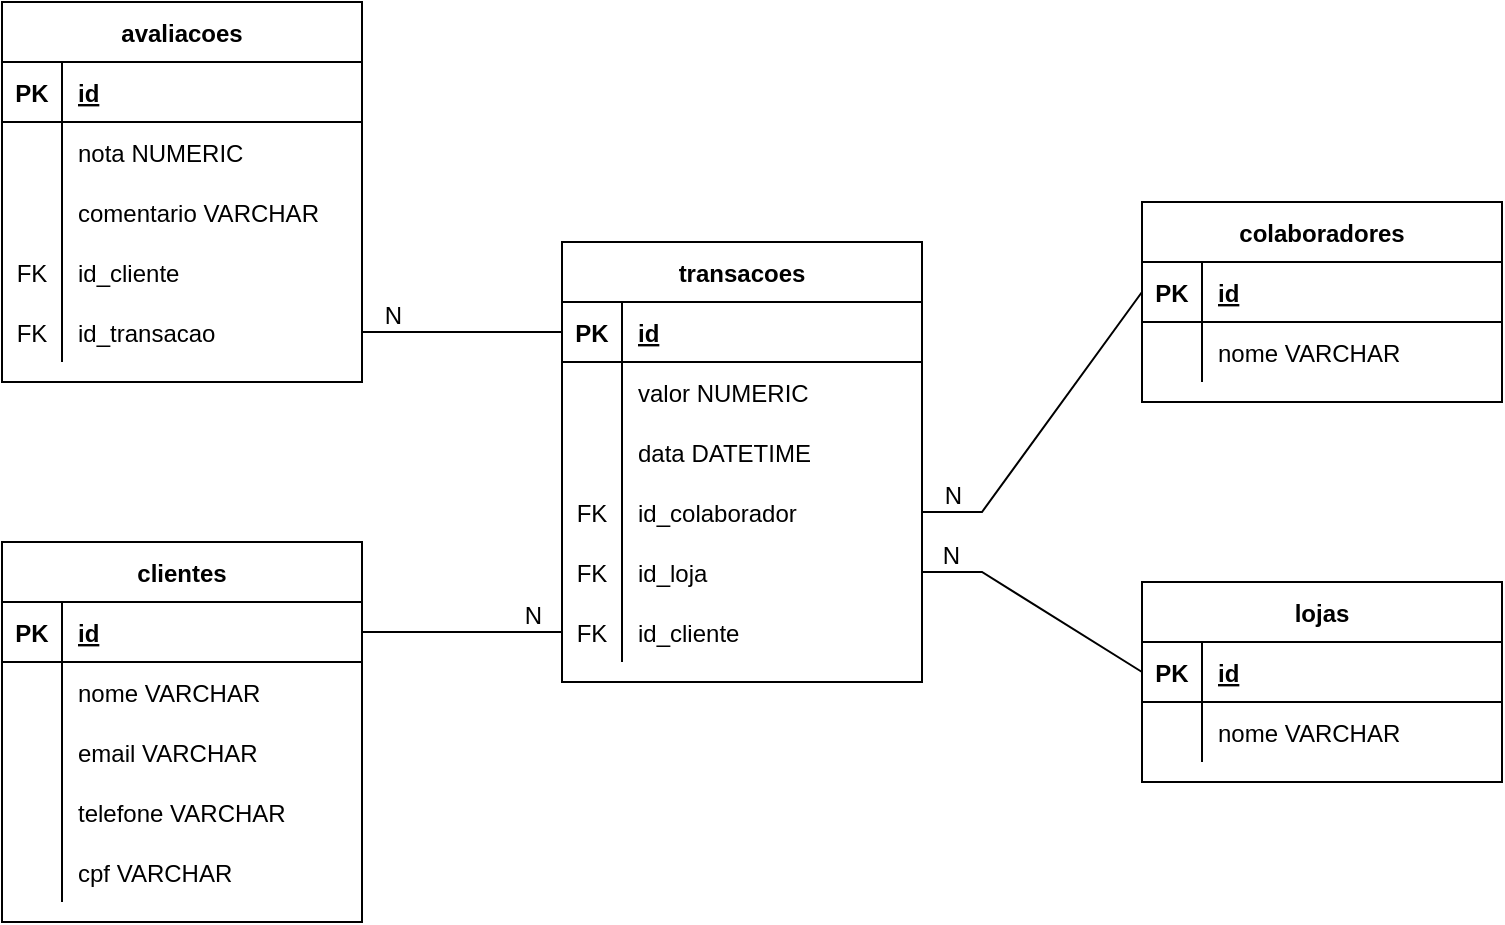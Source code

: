 <mxfile version="14.6.13" type="github"><diagram id="162VtJDNS9EKfsMY-BAC" name="Page-1"><mxGraphModel dx="981" dy="537" grid="1" gridSize="10" guides="1" tooltips="1" connect="1" arrows="1" fold="1" page="1" pageScale="1" pageWidth="850" pageHeight="1100" math="0" shadow="0"><root><mxCell id="0"/><mxCell id="1" parent="0"/><mxCell id="RYkBwZnXRwnXEVHWszVl-1" value="clientes" style="shape=table;startSize=30;container=1;collapsible=1;childLayout=tableLayout;fixedRows=1;rowLines=0;fontStyle=1;align=center;resizeLast=1;" vertex="1" parent="1"><mxGeometry x="60" y="320" width="180" height="190" as="geometry"/></mxCell><mxCell id="RYkBwZnXRwnXEVHWszVl-2" value="" style="shape=partialRectangle;collapsible=0;dropTarget=0;pointerEvents=0;fillColor=none;top=0;left=0;bottom=1;right=0;points=[[0,0.5],[1,0.5]];portConstraint=eastwest;" vertex="1" parent="RYkBwZnXRwnXEVHWszVl-1"><mxGeometry y="30" width="180" height="30" as="geometry"/></mxCell><mxCell id="RYkBwZnXRwnXEVHWszVl-3" value="PK" style="shape=partialRectangle;connectable=0;fillColor=none;top=0;left=0;bottom=0;right=0;fontStyle=1;overflow=hidden;" vertex="1" parent="RYkBwZnXRwnXEVHWszVl-2"><mxGeometry width="30" height="30" as="geometry"/></mxCell><mxCell id="RYkBwZnXRwnXEVHWszVl-4" value="id" style="shape=partialRectangle;connectable=0;fillColor=none;top=0;left=0;bottom=0;right=0;align=left;spacingLeft=6;fontStyle=5;overflow=hidden;" vertex="1" parent="RYkBwZnXRwnXEVHWszVl-2"><mxGeometry x="30" width="150" height="30" as="geometry"/></mxCell><mxCell id="RYkBwZnXRwnXEVHWszVl-5" value="" style="shape=partialRectangle;collapsible=0;dropTarget=0;pointerEvents=0;fillColor=none;top=0;left=0;bottom=0;right=0;points=[[0,0.5],[1,0.5]];portConstraint=eastwest;" vertex="1" parent="RYkBwZnXRwnXEVHWszVl-1"><mxGeometry y="60" width="180" height="30" as="geometry"/></mxCell><mxCell id="RYkBwZnXRwnXEVHWszVl-6" value="" style="shape=partialRectangle;connectable=0;fillColor=none;top=0;left=0;bottom=0;right=0;editable=1;overflow=hidden;" vertex="1" parent="RYkBwZnXRwnXEVHWszVl-5"><mxGeometry width="30" height="30" as="geometry"/></mxCell><mxCell id="RYkBwZnXRwnXEVHWszVl-7" value="nome VARCHAR" style="shape=partialRectangle;connectable=0;fillColor=none;top=0;left=0;bottom=0;right=0;align=left;spacingLeft=6;overflow=hidden;" vertex="1" parent="RYkBwZnXRwnXEVHWszVl-5"><mxGeometry x="30" width="150" height="30" as="geometry"/></mxCell><mxCell id="RYkBwZnXRwnXEVHWszVl-8" value="" style="shape=partialRectangle;collapsible=0;dropTarget=0;pointerEvents=0;fillColor=none;top=0;left=0;bottom=0;right=0;points=[[0,0.5],[1,0.5]];portConstraint=eastwest;" vertex="1" parent="RYkBwZnXRwnXEVHWszVl-1"><mxGeometry y="90" width="180" height="30" as="geometry"/></mxCell><mxCell id="RYkBwZnXRwnXEVHWszVl-9" value="" style="shape=partialRectangle;connectable=0;fillColor=none;top=0;left=0;bottom=0;right=0;editable=1;overflow=hidden;" vertex="1" parent="RYkBwZnXRwnXEVHWszVl-8"><mxGeometry width="30" height="30" as="geometry"/></mxCell><mxCell id="RYkBwZnXRwnXEVHWszVl-10" value="email VARCHAR" style="shape=partialRectangle;connectable=0;fillColor=none;top=0;left=0;bottom=0;right=0;align=left;spacingLeft=6;overflow=hidden;" vertex="1" parent="RYkBwZnXRwnXEVHWszVl-8"><mxGeometry x="30" width="150" height="30" as="geometry"/></mxCell><mxCell id="RYkBwZnXRwnXEVHWszVl-11" value="" style="shape=partialRectangle;collapsible=0;dropTarget=0;pointerEvents=0;fillColor=none;top=0;left=0;bottom=0;right=0;points=[[0,0.5],[1,0.5]];portConstraint=eastwest;" vertex="1" parent="RYkBwZnXRwnXEVHWszVl-1"><mxGeometry y="120" width="180" height="30" as="geometry"/></mxCell><mxCell id="RYkBwZnXRwnXEVHWszVl-12" value="" style="shape=partialRectangle;connectable=0;fillColor=none;top=0;left=0;bottom=0;right=0;editable=1;overflow=hidden;" vertex="1" parent="RYkBwZnXRwnXEVHWszVl-11"><mxGeometry width="30" height="30" as="geometry"/></mxCell><mxCell id="RYkBwZnXRwnXEVHWszVl-13" value="telefone VARCHAR" style="shape=partialRectangle;connectable=0;fillColor=none;top=0;left=0;bottom=0;right=0;align=left;spacingLeft=6;overflow=hidden;" vertex="1" parent="RYkBwZnXRwnXEVHWszVl-11"><mxGeometry x="30" width="150" height="30" as="geometry"/></mxCell><mxCell id="RYkBwZnXRwnXEVHWszVl-15" value="" style="shape=partialRectangle;collapsible=0;dropTarget=0;pointerEvents=0;fillColor=none;top=0;left=0;bottom=0;right=0;points=[[0,0.5],[1,0.5]];portConstraint=eastwest;" vertex="1" parent="RYkBwZnXRwnXEVHWszVl-1"><mxGeometry y="150" width="180" height="30" as="geometry"/></mxCell><mxCell id="RYkBwZnXRwnXEVHWszVl-16" value="" style="shape=partialRectangle;connectable=0;fillColor=none;top=0;left=0;bottom=0;right=0;editable=1;overflow=hidden;" vertex="1" parent="RYkBwZnXRwnXEVHWszVl-15"><mxGeometry width="30" height="30" as="geometry"/></mxCell><mxCell id="RYkBwZnXRwnXEVHWszVl-17" value="cpf VARCHAR" style="shape=partialRectangle;connectable=0;fillColor=none;top=0;left=0;bottom=0;right=0;align=left;spacingLeft=6;overflow=hidden;" vertex="1" parent="RYkBwZnXRwnXEVHWszVl-15"><mxGeometry x="30" width="150" height="30" as="geometry"/></mxCell><mxCell id="RYkBwZnXRwnXEVHWszVl-18" value="transacoes" style="shape=table;startSize=30;container=1;collapsible=1;childLayout=tableLayout;fixedRows=1;rowLines=0;fontStyle=1;align=center;resizeLast=1;" vertex="1" parent="1"><mxGeometry x="340" y="170" width="180" height="220" as="geometry"/></mxCell><mxCell id="RYkBwZnXRwnXEVHWszVl-19" value="" style="shape=partialRectangle;collapsible=0;dropTarget=0;pointerEvents=0;fillColor=none;top=0;left=0;bottom=1;right=0;points=[[0,0.5],[1,0.5]];portConstraint=eastwest;" vertex="1" parent="RYkBwZnXRwnXEVHWszVl-18"><mxGeometry y="30" width="180" height="30" as="geometry"/></mxCell><mxCell id="RYkBwZnXRwnXEVHWszVl-20" value="PK" style="shape=partialRectangle;connectable=0;fillColor=none;top=0;left=0;bottom=0;right=0;fontStyle=1;overflow=hidden;" vertex="1" parent="RYkBwZnXRwnXEVHWszVl-19"><mxGeometry width="30" height="30" as="geometry"/></mxCell><mxCell id="RYkBwZnXRwnXEVHWszVl-21" value="id" style="shape=partialRectangle;connectable=0;fillColor=none;top=0;left=0;bottom=0;right=0;align=left;spacingLeft=6;fontStyle=5;overflow=hidden;" vertex="1" parent="RYkBwZnXRwnXEVHWszVl-19"><mxGeometry x="30" width="150" height="30" as="geometry"/></mxCell><mxCell id="RYkBwZnXRwnXEVHWszVl-22" value="" style="shape=partialRectangle;collapsible=0;dropTarget=0;pointerEvents=0;fillColor=none;top=0;left=0;bottom=0;right=0;points=[[0,0.5],[1,0.5]];portConstraint=eastwest;" vertex="1" parent="RYkBwZnXRwnXEVHWszVl-18"><mxGeometry y="60" width="180" height="30" as="geometry"/></mxCell><mxCell id="RYkBwZnXRwnXEVHWszVl-23" value="" style="shape=partialRectangle;connectable=0;fillColor=none;top=0;left=0;bottom=0;right=0;editable=1;overflow=hidden;" vertex="1" parent="RYkBwZnXRwnXEVHWszVl-22"><mxGeometry width="30" height="30" as="geometry"/></mxCell><mxCell id="RYkBwZnXRwnXEVHWszVl-24" value="valor NUMERIC" style="shape=partialRectangle;connectable=0;fillColor=none;top=0;left=0;bottom=0;right=0;align=left;spacingLeft=6;overflow=hidden;" vertex="1" parent="RYkBwZnXRwnXEVHWszVl-22"><mxGeometry x="30" width="150" height="30" as="geometry"/></mxCell><mxCell id="RYkBwZnXRwnXEVHWszVl-25" value="" style="shape=partialRectangle;collapsible=0;dropTarget=0;pointerEvents=0;fillColor=none;top=0;left=0;bottom=0;right=0;points=[[0,0.5],[1,0.5]];portConstraint=eastwest;" vertex="1" parent="RYkBwZnXRwnXEVHWszVl-18"><mxGeometry y="90" width="180" height="30" as="geometry"/></mxCell><mxCell id="RYkBwZnXRwnXEVHWszVl-26" value="" style="shape=partialRectangle;connectable=0;fillColor=none;top=0;left=0;bottom=0;right=0;editable=1;overflow=hidden;" vertex="1" parent="RYkBwZnXRwnXEVHWszVl-25"><mxGeometry width="30" height="30" as="geometry"/></mxCell><mxCell id="RYkBwZnXRwnXEVHWszVl-27" value="data DATETIME" style="shape=partialRectangle;connectable=0;fillColor=none;top=0;left=0;bottom=0;right=0;align=left;spacingLeft=6;overflow=hidden;" vertex="1" parent="RYkBwZnXRwnXEVHWszVl-25"><mxGeometry x="30" width="150" height="30" as="geometry"/></mxCell><mxCell id="RYkBwZnXRwnXEVHWszVl-43" value="" style="shape=partialRectangle;collapsible=0;dropTarget=0;pointerEvents=0;fillColor=none;top=0;left=0;bottom=0;right=0;points=[[0,0.5],[1,0.5]];portConstraint=eastwest;" vertex="1" parent="RYkBwZnXRwnXEVHWszVl-18"><mxGeometry y="120" width="180" height="30" as="geometry"/></mxCell><mxCell id="RYkBwZnXRwnXEVHWszVl-44" value="FK" style="shape=partialRectangle;connectable=0;fillColor=none;top=0;left=0;bottom=0;right=0;fontStyle=0;overflow=hidden;" vertex="1" parent="RYkBwZnXRwnXEVHWszVl-43"><mxGeometry width="30" height="30" as="geometry"/></mxCell><mxCell id="RYkBwZnXRwnXEVHWszVl-45" value="id_colaborador" style="shape=partialRectangle;connectable=0;fillColor=none;top=0;left=0;bottom=0;right=0;align=left;spacingLeft=6;fontStyle=0;overflow=hidden;" vertex="1" parent="RYkBwZnXRwnXEVHWszVl-43"><mxGeometry x="30" width="150" height="30" as="geometry"/></mxCell><mxCell id="RYkBwZnXRwnXEVHWszVl-39" value="" style="shape=partialRectangle;collapsible=0;dropTarget=0;pointerEvents=0;fillColor=none;top=0;left=0;bottom=0;right=0;points=[[0,0.5],[1,0.5]];portConstraint=eastwest;" vertex="1" parent="RYkBwZnXRwnXEVHWszVl-18"><mxGeometry y="150" width="180" height="30" as="geometry"/></mxCell><mxCell id="RYkBwZnXRwnXEVHWszVl-40" value="FK" style="shape=partialRectangle;connectable=0;fillColor=none;top=0;left=0;bottom=0;right=0;fontStyle=0;overflow=hidden;" vertex="1" parent="RYkBwZnXRwnXEVHWszVl-39"><mxGeometry width="30" height="30" as="geometry"/></mxCell><mxCell id="RYkBwZnXRwnXEVHWszVl-41" value="id_loja" style="shape=partialRectangle;connectable=0;fillColor=none;top=0;left=0;bottom=0;right=0;align=left;spacingLeft=6;fontStyle=0;overflow=hidden;" vertex="1" parent="RYkBwZnXRwnXEVHWszVl-39"><mxGeometry x="30" width="150" height="30" as="geometry"/></mxCell><mxCell id="RYkBwZnXRwnXEVHWszVl-35" value="" style="shape=partialRectangle;collapsible=0;dropTarget=0;pointerEvents=0;fillColor=none;top=0;left=0;bottom=0;right=0;points=[[0,0.5],[1,0.5]];portConstraint=eastwest;" vertex="1" parent="RYkBwZnXRwnXEVHWszVl-18"><mxGeometry y="180" width="180" height="30" as="geometry"/></mxCell><mxCell id="RYkBwZnXRwnXEVHWszVl-36" value="FK" style="shape=partialRectangle;connectable=0;fillColor=none;top=0;left=0;bottom=0;right=0;fontStyle=0;overflow=hidden;" vertex="1" parent="RYkBwZnXRwnXEVHWszVl-35"><mxGeometry width="30" height="30" as="geometry"/></mxCell><mxCell id="RYkBwZnXRwnXEVHWszVl-37" value="id_cliente" style="shape=partialRectangle;connectable=0;fillColor=none;top=0;left=0;bottom=0;right=0;align=left;spacingLeft=6;fontStyle=0;overflow=hidden;" vertex="1" parent="RYkBwZnXRwnXEVHWszVl-35"><mxGeometry x="30" width="150" height="30" as="geometry"/></mxCell><mxCell id="RYkBwZnXRwnXEVHWszVl-46" value="avaliacoes" style="shape=table;startSize=30;container=1;collapsible=1;childLayout=tableLayout;fixedRows=1;rowLines=0;fontStyle=1;align=center;resizeLast=1;" vertex="1" parent="1"><mxGeometry x="60" y="50" width="180" height="190" as="geometry"/></mxCell><mxCell id="RYkBwZnXRwnXEVHWszVl-47" value="" style="shape=partialRectangle;collapsible=0;dropTarget=0;pointerEvents=0;fillColor=none;top=0;left=0;bottom=1;right=0;points=[[0,0.5],[1,0.5]];portConstraint=eastwest;" vertex="1" parent="RYkBwZnXRwnXEVHWszVl-46"><mxGeometry y="30" width="180" height="30" as="geometry"/></mxCell><mxCell id="RYkBwZnXRwnXEVHWszVl-48" value="PK" style="shape=partialRectangle;connectable=0;fillColor=none;top=0;left=0;bottom=0;right=0;fontStyle=1;overflow=hidden;" vertex="1" parent="RYkBwZnXRwnXEVHWszVl-47"><mxGeometry width="30" height="30" as="geometry"/></mxCell><mxCell id="RYkBwZnXRwnXEVHWszVl-49" value="id" style="shape=partialRectangle;connectable=0;fillColor=none;top=0;left=0;bottom=0;right=0;align=left;spacingLeft=6;fontStyle=5;overflow=hidden;" vertex="1" parent="RYkBwZnXRwnXEVHWszVl-47"><mxGeometry x="30" width="150" height="30" as="geometry"/></mxCell><mxCell id="RYkBwZnXRwnXEVHWszVl-50" value="" style="shape=partialRectangle;collapsible=0;dropTarget=0;pointerEvents=0;fillColor=none;top=0;left=0;bottom=0;right=0;points=[[0,0.5],[1,0.5]];portConstraint=eastwest;" vertex="1" parent="RYkBwZnXRwnXEVHWszVl-46"><mxGeometry y="60" width="180" height="30" as="geometry"/></mxCell><mxCell id="RYkBwZnXRwnXEVHWszVl-51" value="" style="shape=partialRectangle;connectable=0;fillColor=none;top=0;left=0;bottom=0;right=0;editable=1;overflow=hidden;" vertex="1" parent="RYkBwZnXRwnXEVHWszVl-50"><mxGeometry width="30" height="30" as="geometry"/></mxCell><mxCell id="RYkBwZnXRwnXEVHWszVl-52" value="nota NUMERIC" style="shape=partialRectangle;connectable=0;fillColor=none;top=0;left=0;bottom=0;right=0;align=left;spacingLeft=6;overflow=hidden;" vertex="1" parent="RYkBwZnXRwnXEVHWszVl-50"><mxGeometry x="30" width="150" height="30" as="geometry"/></mxCell><mxCell id="RYkBwZnXRwnXEVHWszVl-53" value="" style="shape=partialRectangle;collapsible=0;dropTarget=0;pointerEvents=0;fillColor=none;top=0;left=0;bottom=0;right=0;points=[[0,0.5],[1,0.5]];portConstraint=eastwest;" vertex="1" parent="RYkBwZnXRwnXEVHWszVl-46"><mxGeometry y="90" width="180" height="30" as="geometry"/></mxCell><mxCell id="RYkBwZnXRwnXEVHWszVl-54" value="" style="shape=partialRectangle;connectable=0;fillColor=none;top=0;left=0;bottom=0;right=0;editable=1;overflow=hidden;" vertex="1" parent="RYkBwZnXRwnXEVHWszVl-53"><mxGeometry width="30" height="30" as="geometry"/></mxCell><mxCell id="RYkBwZnXRwnXEVHWszVl-55" value="comentario VARCHAR" style="shape=partialRectangle;connectable=0;fillColor=none;top=0;left=0;bottom=0;right=0;align=left;spacingLeft=6;overflow=hidden;" vertex="1" parent="RYkBwZnXRwnXEVHWszVl-53"><mxGeometry x="30" width="150" height="30" as="geometry"/></mxCell><mxCell id="RYkBwZnXRwnXEVHWszVl-60" value="" style="shape=partialRectangle;collapsible=0;dropTarget=0;pointerEvents=0;fillColor=none;top=0;left=0;bottom=0;right=0;points=[[0,0.5],[1,0.5]];portConstraint=eastwest;" vertex="1" parent="RYkBwZnXRwnXEVHWszVl-46"><mxGeometry y="120" width="180" height="30" as="geometry"/></mxCell><mxCell id="RYkBwZnXRwnXEVHWszVl-61" value="FK" style="shape=partialRectangle;connectable=0;fillColor=none;top=0;left=0;bottom=0;right=0;fontStyle=0;overflow=hidden;" vertex="1" parent="RYkBwZnXRwnXEVHWszVl-60"><mxGeometry width="30" height="30" as="geometry"/></mxCell><mxCell id="RYkBwZnXRwnXEVHWszVl-62" value="id_cliente" style="shape=partialRectangle;connectable=0;fillColor=none;top=0;left=0;bottom=0;right=0;align=left;spacingLeft=6;fontStyle=0;overflow=hidden;" vertex="1" parent="RYkBwZnXRwnXEVHWszVl-60"><mxGeometry x="30" width="150" height="30" as="geometry"/></mxCell><mxCell id="RYkBwZnXRwnXEVHWszVl-64" value="" style="shape=partialRectangle;collapsible=0;dropTarget=0;pointerEvents=0;fillColor=none;top=0;left=0;bottom=0;right=0;points=[[0,0.5],[1,0.5]];portConstraint=eastwest;" vertex="1" parent="RYkBwZnXRwnXEVHWszVl-46"><mxGeometry y="150" width="180" height="30" as="geometry"/></mxCell><mxCell id="RYkBwZnXRwnXEVHWszVl-65" value="FK" style="shape=partialRectangle;connectable=0;fillColor=none;top=0;left=0;bottom=0;right=0;fontStyle=0;overflow=hidden;" vertex="1" parent="RYkBwZnXRwnXEVHWszVl-64"><mxGeometry width="30" height="30" as="geometry"/></mxCell><mxCell id="RYkBwZnXRwnXEVHWszVl-66" value="id_transacao" style="shape=partialRectangle;connectable=0;fillColor=none;top=0;left=0;bottom=0;right=0;align=left;spacingLeft=6;fontStyle=0;overflow=hidden;" vertex="1" parent="RYkBwZnXRwnXEVHWszVl-64"><mxGeometry x="30" width="150" height="30" as="geometry"/></mxCell><mxCell id="RYkBwZnXRwnXEVHWszVl-67" value="colaboradores" style="shape=table;startSize=30;container=1;collapsible=1;childLayout=tableLayout;fixedRows=1;rowLines=0;fontStyle=1;align=center;resizeLast=1;" vertex="1" parent="1"><mxGeometry x="630" y="150" width="180" height="100" as="geometry"/></mxCell><mxCell id="RYkBwZnXRwnXEVHWszVl-68" value="" style="shape=partialRectangle;collapsible=0;dropTarget=0;pointerEvents=0;fillColor=none;top=0;left=0;bottom=1;right=0;points=[[0,0.5],[1,0.5]];portConstraint=eastwest;" vertex="1" parent="RYkBwZnXRwnXEVHWszVl-67"><mxGeometry y="30" width="180" height="30" as="geometry"/></mxCell><mxCell id="RYkBwZnXRwnXEVHWszVl-69" value="PK" style="shape=partialRectangle;connectable=0;fillColor=none;top=0;left=0;bottom=0;right=0;fontStyle=1;overflow=hidden;" vertex="1" parent="RYkBwZnXRwnXEVHWszVl-68"><mxGeometry width="30" height="30" as="geometry"/></mxCell><mxCell id="RYkBwZnXRwnXEVHWszVl-70" value="id" style="shape=partialRectangle;connectable=0;fillColor=none;top=0;left=0;bottom=0;right=0;align=left;spacingLeft=6;fontStyle=5;overflow=hidden;" vertex="1" parent="RYkBwZnXRwnXEVHWszVl-68"><mxGeometry x="30" width="150" height="30" as="geometry"/></mxCell><mxCell id="RYkBwZnXRwnXEVHWszVl-71" value="" style="shape=partialRectangle;collapsible=0;dropTarget=0;pointerEvents=0;fillColor=none;top=0;left=0;bottom=0;right=0;points=[[0,0.5],[1,0.5]];portConstraint=eastwest;" vertex="1" parent="RYkBwZnXRwnXEVHWszVl-67"><mxGeometry y="60" width="180" height="30" as="geometry"/></mxCell><mxCell id="RYkBwZnXRwnXEVHWszVl-72" value="" style="shape=partialRectangle;connectable=0;fillColor=none;top=0;left=0;bottom=0;right=0;editable=1;overflow=hidden;" vertex="1" parent="RYkBwZnXRwnXEVHWszVl-71"><mxGeometry width="30" height="30" as="geometry"/></mxCell><mxCell id="RYkBwZnXRwnXEVHWszVl-73" value="nome VARCHAR" style="shape=partialRectangle;connectable=0;fillColor=none;top=0;left=0;bottom=0;right=0;align=left;spacingLeft=6;overflow=hidden;" vertex="1" parent="RYkBwZnXRwnXEVHWszVl-71"><mxGeometry x="30" width="150" height="30" as="geometry"/></mxCell><mxCell id="RYkBwZnXRwnXEVHWszVl-99" value="lojas" style="shape=table;startSize=30;container=1;collapsible=1;childLayout=tableLayout;fixedRows=1;rowLines=0;fontStyle=1;align=center;resizeLast=1;" vertex="1" parent="1"><mxGeometry x="630" y="340" width="180" height="100" as="geometry"/></mxCell><mxCell id="RYkBwZnXRwnXEVHWszVl-100" value="" style="shape=partialRectangle;collapsible=0;dropTarget=0;pointerEvents=0;fillColor=none;top=0;left=0;bottom=1;right=0;points=[[0,0.5],[1,0.5]];portConstraint=eastwest;" vertex="1" parent="RYkBwZnXRwnXEVHWszVl-99"><mxGeometry y="30" width="180" height="30" as="geometry"/></mxCell><mxCell id="RYkBwZnXRwnXEVHWszVl-101" value="PK" style="shape=partialRectangle;connectable=0;fillColor=none;top=0;left=0;bottom=0;right=0;fontStyle=1;overflow=hidden;" vertex="1" parent="RYkBwZnXRwnXEVHWszVl-100"><mxGeometry width="30" height="30" as="geometry"/></mxCell><mxCell id="RYkBwZnXRwnXEVHWszVl-102" value="id" style="shape=partialRectangle;connectable=0;fillColor=none;top=0;left=0;bottom=0;right=0;align=left;spacingLeft=6;fontStyle=5;overflow=hidden;" vertex="1" parent="RYkBwZnXRwnXEVHWszVl-100"><mxGeometry x="30" width="150" height="30" as="geometry"/></mxCell><mxCell id="RYkBwZnXRwnXEVHWszVl-103" value="" style="shape=partialRectangle;collapsible=0;dropTarget=0;pointerEvents=0;fillColor=none;top=0;left=0;bottom=0;right=0;points=[[0,0.5],[1,0.5]];portConstraint=eastwest;" vertex="1" parent="RYkBwZnXRwnXEVHWszVl-99"><mxGeometry y="60" width="180" height="30" as="geometry"/></mxCell><mxCell id="RYkBwZnXRwnXEVHWszVl-104" value="" style="shape=partialRectangle;connectable=0;fillColor=none;top=0;left=0;bottom=0;right=0;editable=1;overflow=hidden;" vertex="1" parent="RYkBwZnXRwnXEVHWszVl-103"><mxGeometry width="30" height="30" as="geometry"/></mxCell><mxCell id="RYkBwZnXRwnXEVHWszVl-105" value="nome VARCHAR" style="shape=partialRectangle;connectable=0;fillColor=none;top=0;left=0;bottom=0;right=0;align=left;spacingLeft=6;overflow=hidden;" vertex="1" parent="RYkBwZnXRwnXEVHWszVl-103"><mxGeometry x="30" width="150" height="30" as="geometry"/></mxCell><mxCell id="RYkBwZnXRwnXEVHWszVl-106" value="" style="endArrow=none;html=1;rounded=0;entryX=1;entryY=0.5;entryDx=0;entryDy=0;exitX=0;exitY=0.5;exitDx=0;exitDy=0;" edge="1" parent="1" source="RYkBwZnXRwnXEVHWszVl-100" target="RYkBwZnXRwnXEVHWszVl-39"><mxGeometry relative="1" as="geometry"><mxPoint x="360" y="280" as="sourcePoint"/><mxPoint x="520" y="280" as="targetPoint"/><Array as="points"><mxPoint x="550" y="335"/></Array></mxGeometry></mxCell><mxCell id="RYkBwZnXRwnXEVHWszVl-107" value="N" style="resizable=0;html=1;align=right;verticalAlign=bottom;" connectable="0" vertex="1" parent="RYkBwZnXRwnXEVHWszVl-106"><mxGeometry x="1" relative="1" as="geometry"><mxPoint x="20" as="offset"/></mxGeometry></mxCell><mxCell id="RYkBwZnXRwnXEVHWszVl-108" value="" style="endArrow=none;html=1;rounded=0;exitX=0;exitY=0.5;exitDx=0;exitDy=0;entryX=1;entryY=0.5;entryDx=0;entryDy=0;" edge="1" parent="1" source="RYkBwZnXRwnXEVHWszVl-68" target="RYkBwZnXRwnXEVHWszVl-43"><mxGeometry relative="1" as="geometry"><mxPoint x="360" y="330" as="sourcePoint"/><mxPoint x="560" y="300" as="targetPoint"/><Array as="points"><mxPoint x="550" y="305"/></Array></mxGeometry></mxCell><mxCell id="RYkBwZnXRwnXEVHWszVl-109" value="N" style="resizable=0;html=1;align=right;verticalAlign=bottom;" connectable="0" vertex="1" parent="RYkBwZnXRwnXEVHWszVl-108"><mxGeometry x="1" relative="1" as="geometry"><mxPoint x="20" as="offset"/></mxGeometry></mxCell><mxCell id="RYkBwZnXRwnXEVHWszVl-110" value="" style="endArrow=none;html=1;rounded=0;exitX=1;exitY=0.5;exitDx=0;exitDy=0;entryX=0;entryY=0.5;entryDx=0;entryDy=0;" edge="1" parent="1" source="RYkBwZnXRwnXEVHWszVl-2" target="RYkBwZnXRwnXEVHWszVl-35"><mxGeometry relative="1" as="geometry"><mxPoint x="260" y="190" as="sourcePoint"/><mxPoint x="370" y="330" as="targetPoint"/><Array as="points"/></mxGeometry></mxCell><mxCell id="RYkBwZnXRwnXEVHWszVl-111" value="N" style="resizable=0;html=1;align=right;verticalAlign=bottom;" connectable="0" vertex="1" parent="RYkBwZnXRwnXEVHWszVl-110"><mxGeometry x="1" relative="1" as="geometry"><mxPoint x="-10" as="offset"/></mxGeometry></mxCell><mxCell id="RYkBwZnXRwnXEVHWszVl-113" value="" style="endArrow=none;html=1;rounded=0;entryX=1;entryY=0.5;entryDx=0;entryDy=0;exitX=0;exitY=0.5;exitDx=0;exitDy=0;" edge="1" parent="1" source="RYkBwZnXRwnXEVHWszVl-19" target="RYkBwZnXRwnXEVHWszVl-64"><mxGeometry relative="1" as="geometry"><mxPoint x="290" y="320" as="sourcePoint"/><mxPoint x="450" y="320" as="targetPoint"/><Array as="points"/></mxGeometry></mxCell><mxCell id="RYkBwZnXRwnXEVHWszVl-114" value="N" style="resizable=0;html=1;align=right;verticalAlign=bottom;" connectable="0" vertex="1" parent="RYkBwZnXRwnXEVHWszVl-113"><mxGeometry x="1" relative="1" as="geometry"><mxPoint x="20" as="offset"/></mxGeometry></mxCell></root></mxGraphModel></diagram></mxfile>